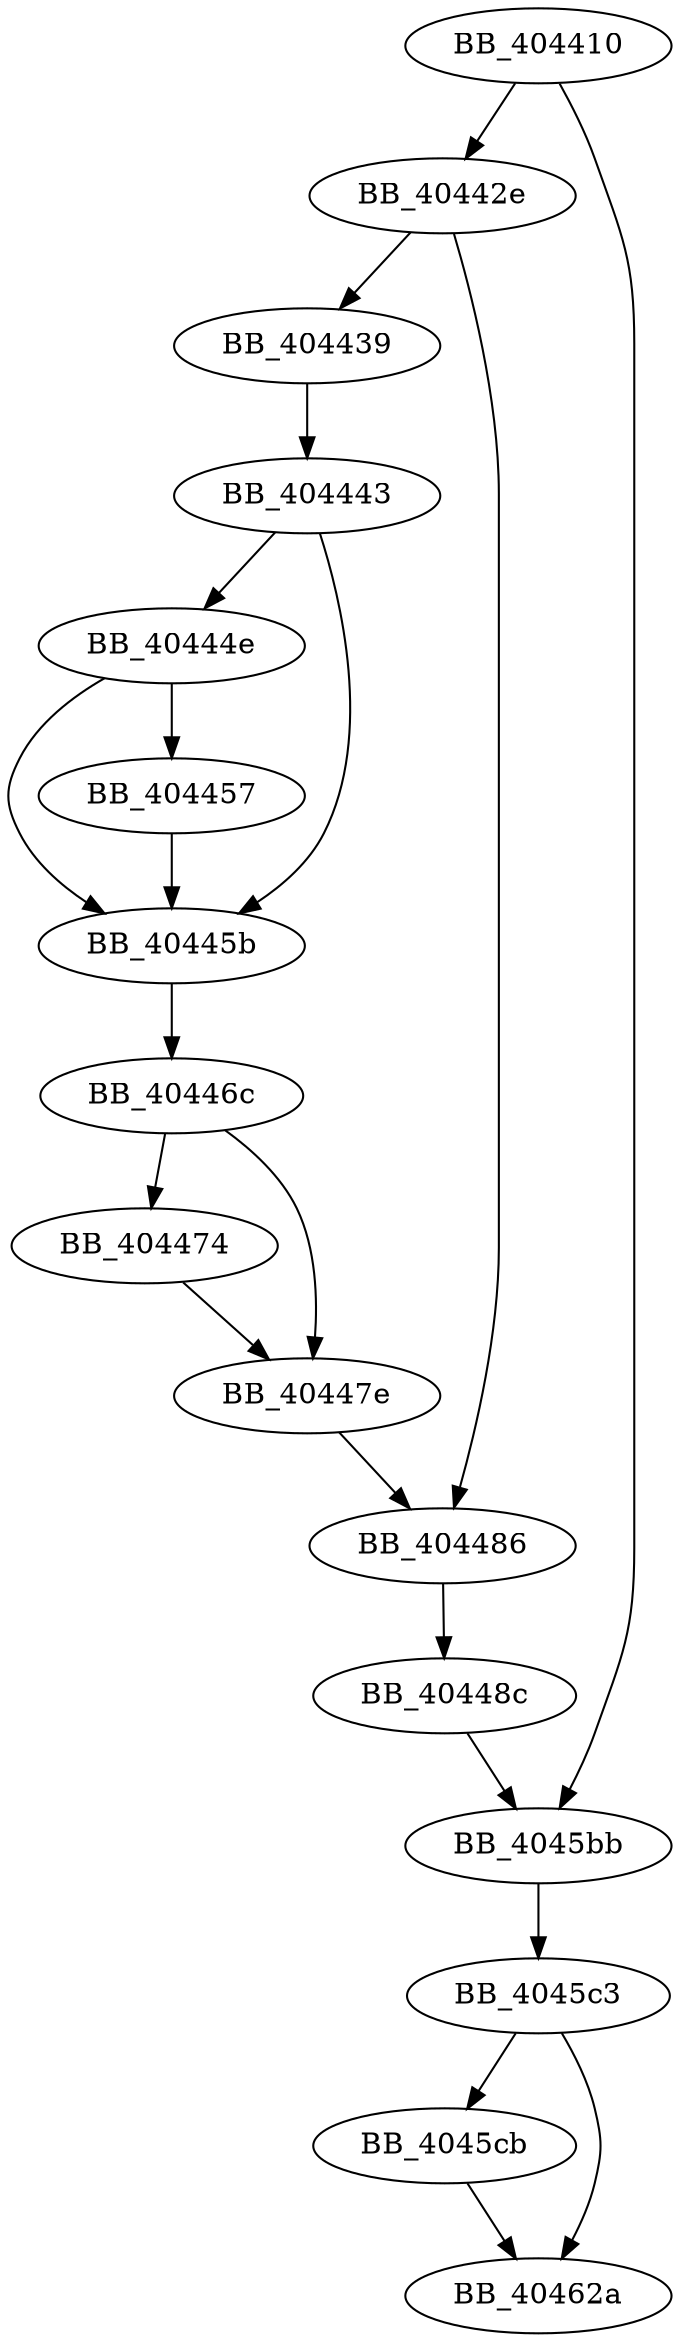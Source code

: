 DiGraph sub_404410{
BB_404410->BB_40442e
BB_404410->BB_4045bb
BB_40442e->BB_404439
BB_40442e->BB_404486
BB_404439->BB_404443
BB_404443->BB_40444e
BB_404443->BB_40445b
BB_40444e->BB_404457
BB_40444e->BB_40445b
BB_404457->BB_40445b
BB_40445b->BB_40446c
BB_40446c->BB_404474
BB_40446c->BB_40447e
BB_404474->BB_40447e
BB_40447e->BB_404486
BB_404486->BB_40448c
BB_40448c->BB_4045bb
BB_4045bb->BB_4045c3
BB_4045c3->BB_4045cb
BB_4045c3->BB_40462a
BB_4045cb->BB_40462a
}
